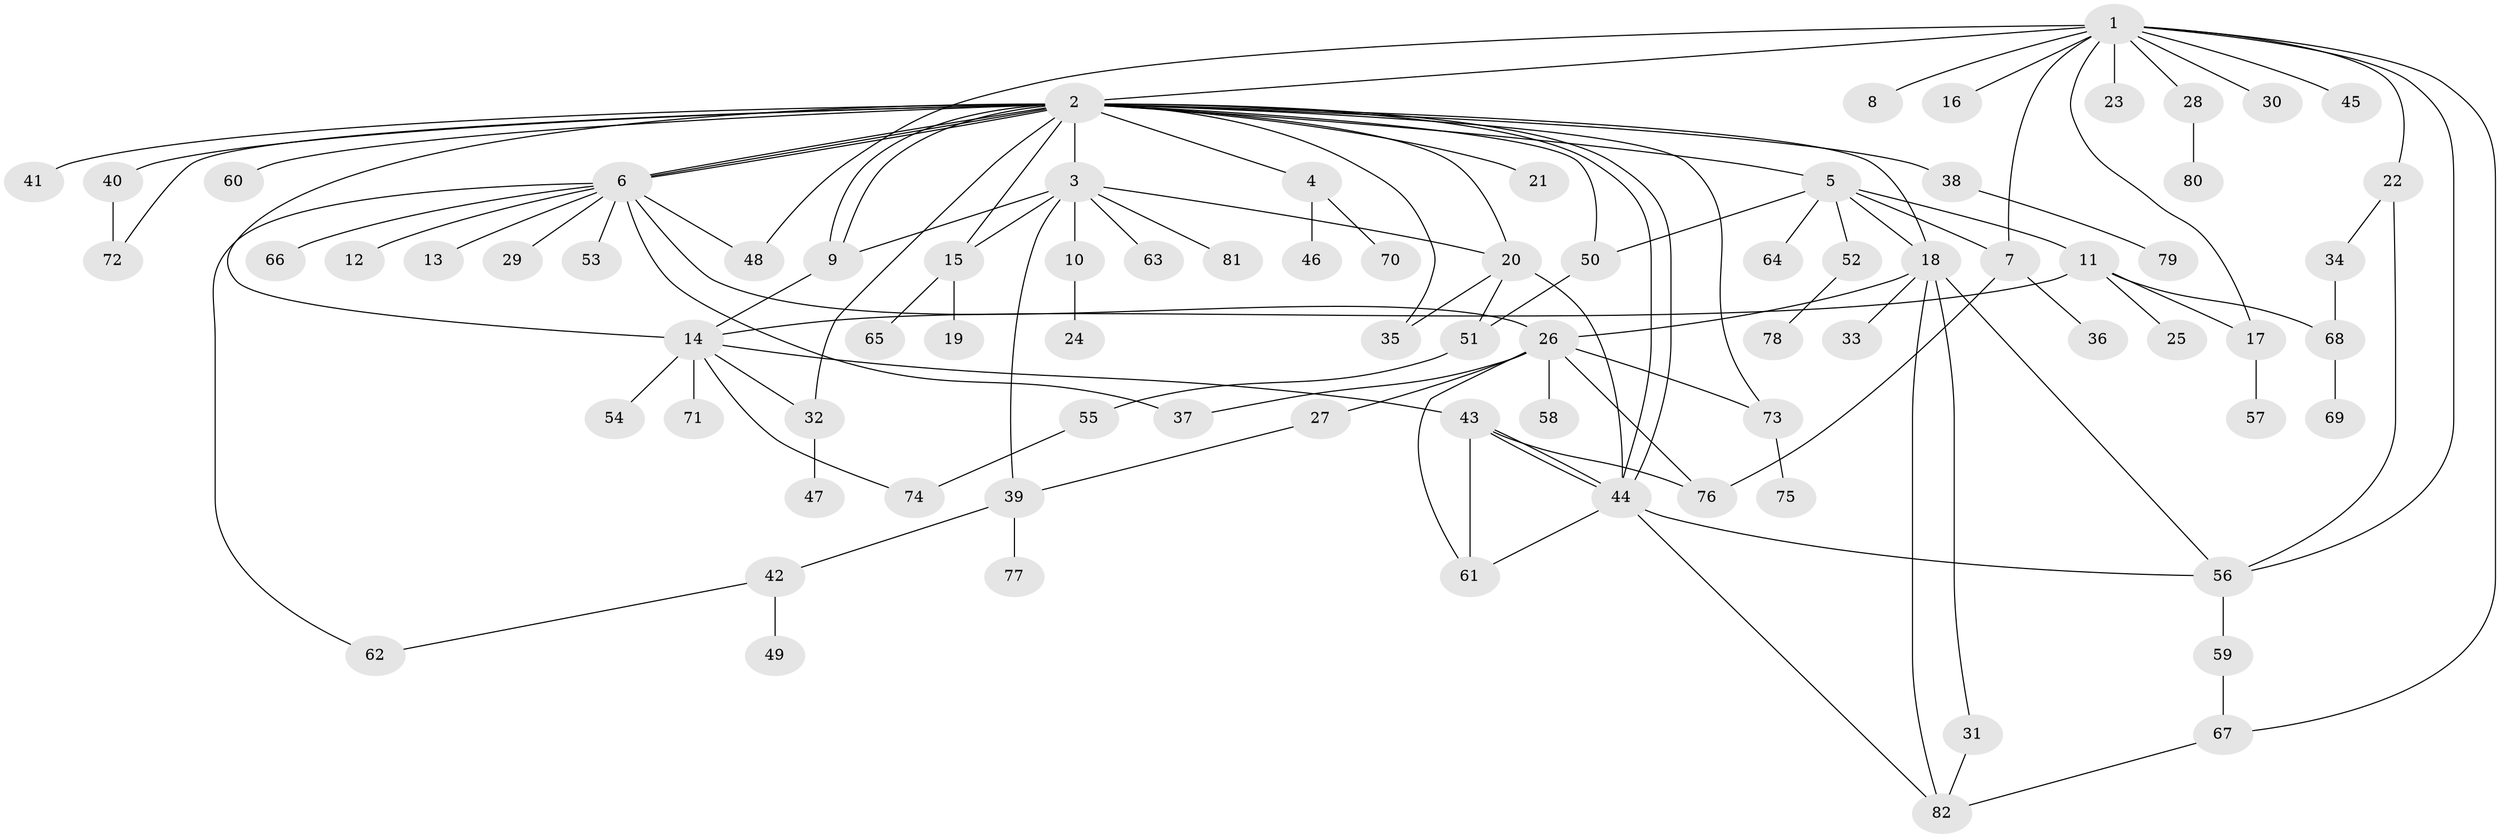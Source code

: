 // Generated by graph-tools (version 1.1) at 2025/35/03/09/25 02:35:38]
// undirected, 82 vertices, 120 edges
graph export_dot {
graph [start="1"]
  node [color=gray90,style=filled];
  1;
  2;
  3;
  4;
  5;
  6;
  7;
  8;
  9;
  10;
  11;
  12;
  13;
  14;
  15;
  16;
  17;
  18;
  19;
  20;
  21;
  22;
  23;
  24;
  25;
  26;
  27;
  28;
  29;
  30;
  31;
  32;
  33;
  34;
  35;
  36;
  37;
  38;
  39;
  40;
  41;
  42;
  43;
  44;
  45;
  46;
  47;
  48;
  49;
  50;
  51;
  52;
  53;
  54;
  55;
  56;
  57;
  58;
  59;
  60;
  61;
  62;
  63;
  64;
  65;
  66;
  67;
  68;
  69;
  70;
  71;
  72;
  73;
  74;
  75;
  76;
  77;
  78;
  79;
  80;
  81;
  82;
  1 -- 2;
  1 -- 7;
  1 -- 8;
  1 -- 16;
  1 -- 17;
  1 -- 22;
  1 -- 23;
  1 -- 28;
  1 -- 30;
  1 -- 45;
  1 -- 48;
  1 -- 56;
  1 -- 67;
  2 -- 3;
  2 -- 4;
  2 -- 5;
  2 -- 6;
  2 -- 6;
  2 -- 6;
  2 -- 9;
  2 -- 9;
  2 -- 14;
  2 -- 15;
  2 -- 18;
  2 -- 20;
  2 -- 21;
  2 -- 32;
  2 -- 35;
  2 -- 38;
  2 -- 40;
  2 -- 41;
  2 -- 44;
  2 -- 44;
  2 -- 50;
  2 -- 60;
  2 -- 72;
  2 -- 73;
  3 -- 9;
  3 -- 10;
  3 -- 15;
  3 -- 20;
  3 -- 39;
  3 -- 63;
  3 -- 81;
  4 -- 46;
  4 -- 70;
  5 -- 7;
  5 -- 11;
  5 -- 18;
  5 -- 50;
  5 -- 52;
  5 -- 64;
  6 -- 12;
  6 -- 13;
  6 -- 26;
  6 -- 29;
  6 -- 37;
  6 -- 48;
  6 -- 53;
  6 -- 62;
  6 -- 66;
  7 -- 36;
  7 -- 76;
  9 -- 14;
  10 -- 24;
  11 -- 14;
  11 -- 17;
  11 -- 25;
  11 -- 68;
  14 -- 32;
  14 -- 43;
  14 -- 54;
  14 -- 71;
  14 -- 74;
  15 -- 19;
  15 -- 65;
  17 -- 57;
  18 -- 26;
  18 -- 31;
  18 -- 33;
  18 -- 56;
  18 -- 82;
  20 -- 35;
  20 -- 44;
  20 -- 51;
  22 -- 34;
  22 -- 56;
  26 -- 27;
  26 -- 37;
  26 -- 58;
  26 -- 61;
  26 -- 73;
  26 -- 76;
  27 -- 39;
  28 -- 80;
  31 -- 82;
  32 -- 47;
  34 -- 68;
  38 -- 79;
  39 -- 42;
  39 -- 77;
  40 -- 72;
  42 -- 49;
  42 -- 62;
  43 -- 44;
  43 -- 44;
  43 -- 61;
  43 -- 76;
  44 -- 56;
  44 -- 61;
  44 -- 82;
  50 -- 51;
  51 -- 55;
  52 -- 78;
  55 -- 74;
  56 -- 59;
  59 -- 67;
  67 -- 82;
  68 -- 69;
  73 -- 75;
}
